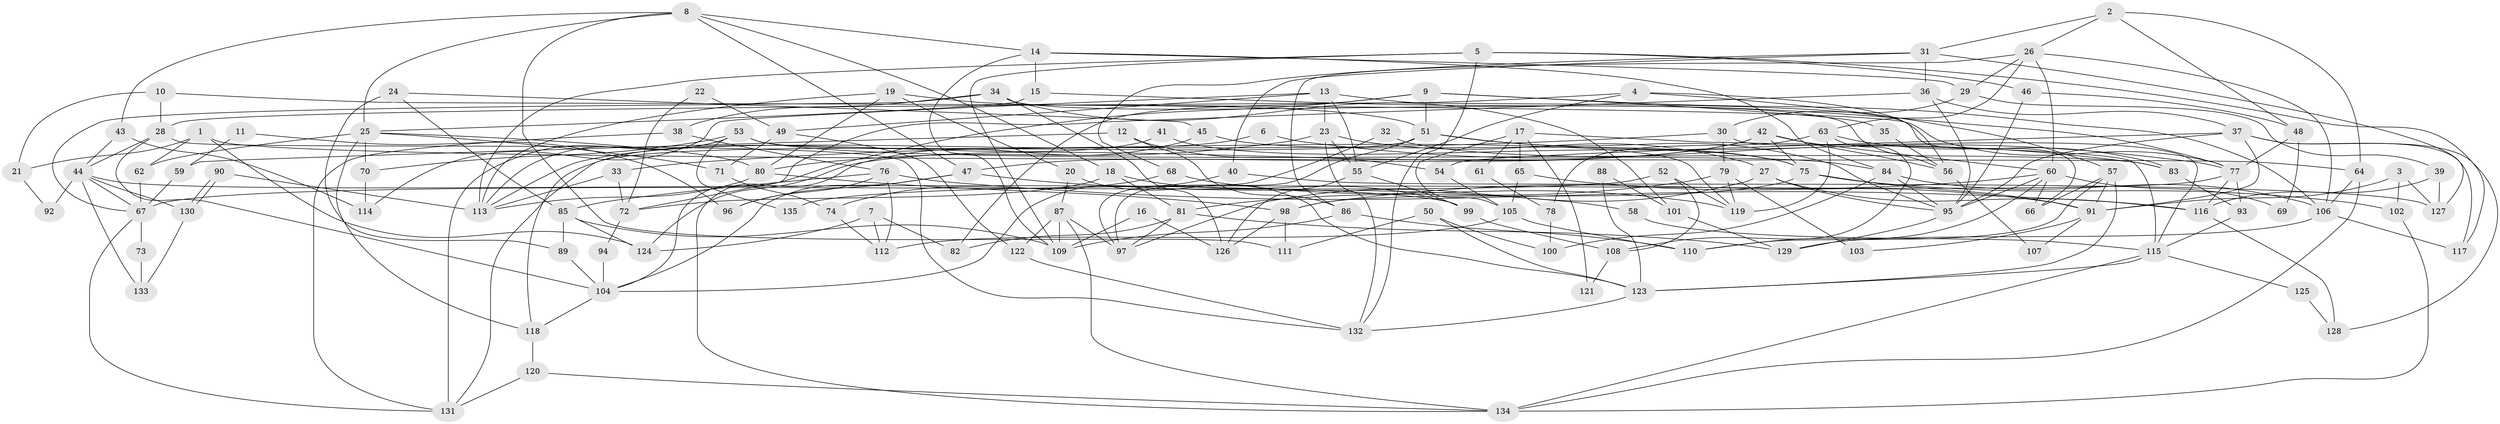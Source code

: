 // Generated by graph-tools (version 1.1) at 2025/11/02/27/25 16:11:22]
// undirected, 135 vertices, 270 edges
graph export_dot {
graph [start="1"]
  node [color=gray90,style=filled];
  1;
  2;
  3;
  4;
  5;
  6;
  7;
  8;
  9;
  10;
  11;
  12;
  13;
  14;
  15;
  16;
  17;
  18;
  19;
  20;
  21;
  22;
  23;
  24;
  25;
  26;
  27;
  28;
  29;
  30;
  31;
  32;
  33;
  34;
  35;
  36;
  37;
  38;
  39;
  40;
  41;
  42;
  43;
  44;
  45;
  46;
  47;
  48;
  49;
  50;
  51;
  52;
  53;
  54;
  55;
  56;
  57;
  58;
  59;
  60;
  61;
  62;
  63;
  64;
  65;
  66;
  67;
  68;
  69;
  70;
  71;
  72;
  73;
  74;
  75;
  76;
  77;
  78;
  79;
  80;
  81;
  82;
  83;
  84;
  85;
  86;
  87;
  88;
  89;
  90;
  91;
  92;
  93;
  94;
  95;
  96;
  97;
  98;
  99;
  100;
  101;
  102;
  103;
  104;
  105;
  106;
  107;
  108;
  109;
  110;
  111;
  112;
  113;
  114;
  115;
  116;
  117;
  118;
  119;
  120;
  121;
  122;
  123;
  124;
  125;
  126;
  127;
  128;
  129;
  130;
  131;
  132;
  133;
  134;
  135;
  1 -- 124;
  1 -- 62;
  1 -- 21;
  1 -- 64;
  2 -- 31;
  2 -- 64;
  2 -- 26;
  2 -- 48;
  3 -- 91;
  3 -- 127;
  3 -- 102;
  4 -- 57;
  4 -- 28;
  4 -- 55;
  4 -- 56;
  5 -- 113;
  5 -- 109;
  5 -- 46;
  5 -- 117;
  5 -- 132;
  6 -- 83;
  6 -- 113;
  7 -- 124;
  7 -- 82;
  7 -- 112;
  8 -- 47;
  8 -- 25;
  8 -- 14;
  8 -- 18;
  8 -- 43;
  8 -- 111;
  9 -- 106;
  9 -- 51;
  9 -- 35;
  9 -- 82;
  9 -- 104;
  10 -- 28;
  10 -- 77;
  10 -- 21;
  11 -- 59;
  11 -- 96;
  12 -- 54;
  12 -- 86;
  12 -- 59;
  13 -- 23;
  13 -- 49;
  13 -- 55;
  13 -- 66;
  13 -- 114;
  14 -- 29;
  14 -- 15;
  14 -- 84;
  14 -- 109;
  15 -- 77;
  15 -- 25;
  16 -- 109;
  16 -- 126;
  17 -- 105;
  17 -- 115;
  17 -- 61;
  17 -- 65;
  17 -- 121;
  18 -- 72;
  18 -- 81;
  18 -- 99;
  19 -- 80;
  19 -- 20;
  19 -- 51;
  19 -- 113;
  20 -- 87;
  20 -- 123;
  21 -- 92;
  22 -- 49;
  22 -- 72;
  23 -- 80;
  23 -- 55;
  23 -- 27;
  23 -- 132;
  24 -- 89;
  24 -- 85;
  24 -- 45;
  25 -- 70;
  25 -- 62;
  25 -- 71;
  25 -- 80;
  25 -- 118;
  26 -- 106;
  26 -- 29;
  26 -- 60;
  26 -- 63;
  26 -- 86;
  27 -- 97;
  27 -- 95;
  27 -- 116;
  28 -- 104;
  28 -- 132;
  28 -- 44;
  29 -- 30;
  29 -- 39;
  30 -- 115;
  30 -- 79;
  30 -- 33;
  31 -- 127;
  31 -- 36;
  31 -- 40;
  31 -- 68;
  32 -- 84;
  32 -- 97;
  33 -- 113;
  33 -- 72;
  34 -- 126;
  34 -- 56;
  34 -- 38;
  34 -- 67;
  34 -- 101;
  35 -- 56;
  36 -- 95;
  36 -- 37;
  36 -- 72;
  37 -- 91;
  37 -- 95;
  37 -- 54;
  37 -- 117;
  37 -- 128;
  38 -- 131;
  38 -- 76;
  39 -- 116;
  39 -- 127;
  40 -- 104;
  40 -- 127;
  41 -- 118;
  41 -- 75;
  42 -- 75;
  42 -- 60;
  42 -- 47;
  42 -- 56;
  42 -- 124;
  43 -- 44;
  43 -- 114;
  44 -- 99;
  44 -- 67;
  44 -- 92;
  44 -- 130;
  44 -- 133;
  45 -- 134;
  45 -- 75;
  46 -- 95;
  46 -- 48;
  47 -- 104;
  47 -- 58;
  47 -- 96;
  48 -- 69;
  48 -- 77;
  49 -- 122;
  49 -- 71;
  50 -- 111;
  50 -- 123;
  50 -- 100;
  51 -- 95;
  51 -- 77;
  51 -- 97;
  51 -- 131;
  52 -- 67;
  52 -- 119;
  52 -- 108;
  53 -- 131;
  53 -- 83;
  53 -- 70;
  53 -- 113;
  53 -- 119;
  53 -- 135;
  54 -- 105;
  55 -- 99;
  55 -- 126;
  56 -- 107;
  57 -- 91;
  57 -- 66;
  57 -- 110;
  57 -- 123;
  58 -- 115;
  59 -- 67;
  60 -- 95;
  60 -- 66;
  60 -- 69;
  60 -- 98;
  60 -- 110;
  61 -- 78;
  62 -- 67;
  63 -- 108;
  63 -- 78;
  63 -- 83;
  63 -- 119;
  64 -- 106;
  64 -- 134;
  65 -- 105;
  65 -- 91;
  67 -- 73;
  67 -- 131;
  68 -- 119;
  68 -- 74;
  70 -- 114;
  71 -- 74;
  72 -- 94;
  73 -- 133;
  74 -- 112;
  75 -- 98;
  75 -- 91;
  75 -- 102;
  76 -- 116;
  76 -- 85;
  76 -- 96;
  76 -- 112;
  77 -- 93;
  77 -- 116;
  77 -- 135;
  78 -- 100;
  79 -- 81;
  79 -- 119;
  79 -- 103;
  80 -- 113;
  80 -- 98;
  81 -- 97;
  81 -- 82;
  81 -- 129;
  83 -- 93;
  84 -- 95;
  84 -- 100;
  84 -- 106;
  85 -- 109;
  85 -- 89;
  85 -- 124;
  86 -- 110;
  86 -- 109;
  87 -- 109;
  87 -- 134;
  87 -- 97;
  87 -- 122;
  88 -- 123;
  88 -- 101;
  89 -- 104;
  90 -- 113;
  90 -- 130;
  90 -- 130;
  91 -- 103;
  91 -- 107;
  93 -- 115;
  94 -- 104;
  95 -- 129;
  98 -- 111;
  98 -- 126;
  99 -- 108;
  101 -- 129;
  102 -- 134;
  104 -- 118;
  105 -- 112;
  105 -- 110;
  106 -- 117;
  106 -- 129;
  108 -- 121;
  115 -- 123;
  115 -- 134;
  115 -- 125;
  116 -- 128;
  118 -- 120;
  120 -- 134;
  120 -- 131;
  122 -- 132;
  123 -- 132;
  125 -- 128;
  130 -- 133;
}
